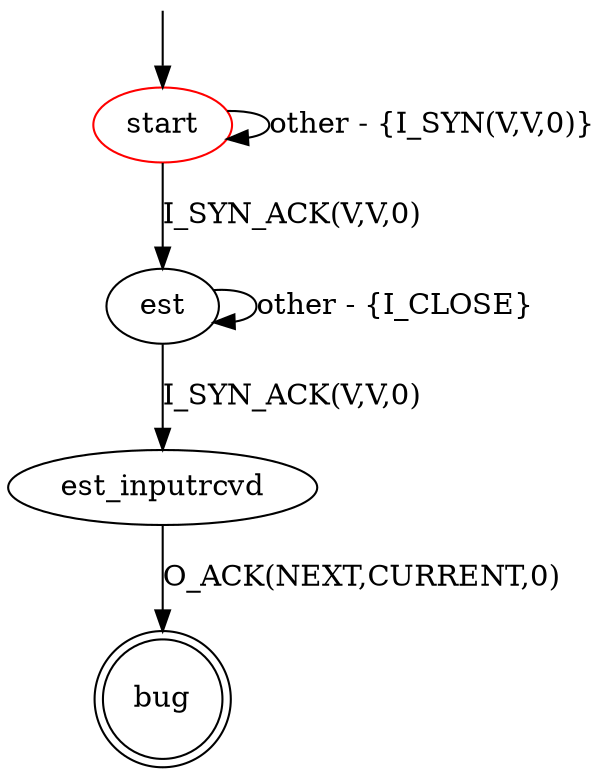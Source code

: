 digraph G {
label=""
start [color="red"]
bug [shape="doublecircle"]

start -> start [label="other - {I_SYN(V,V,0)}"]
start -> est [label="I_SYN_ACK(V,V,0)"]
est -> est [label="other - {I_CLOSE}"]
est -> est_inputrcvd [label="I_SYN_ACK(V,V,0)"]
est_inputrcvd -> bug [label="O_ACK(NEXT,CURRENT,0)"]

__start0 [label="" shape="none" width="0" height="0"];
__start0 -> start;
}

